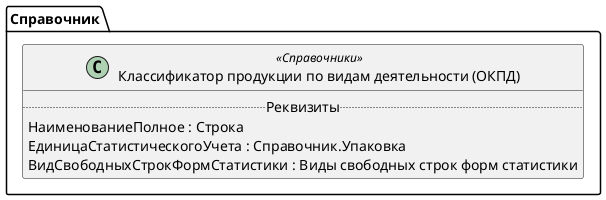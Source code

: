 ﻿@startuml КлассификаторПродукцииПоВидамДеятельности
'!include templates.wsd
'..\include templates.wsd
class Справочник.КлассификаторПродукцииПоВидамДеятельности as "Классификатор продукции по видам деятельности (ОКПД)" <<Справочники>>
{
..Реквизиты..
НаименованиеПолное : Строка
ЕдиницаСтатистическогоУчета : Справочник.Упаковка
ВидСвободныхСтрокФормСтатистики : Виды свободных строк форм статистики
}
@enduml
